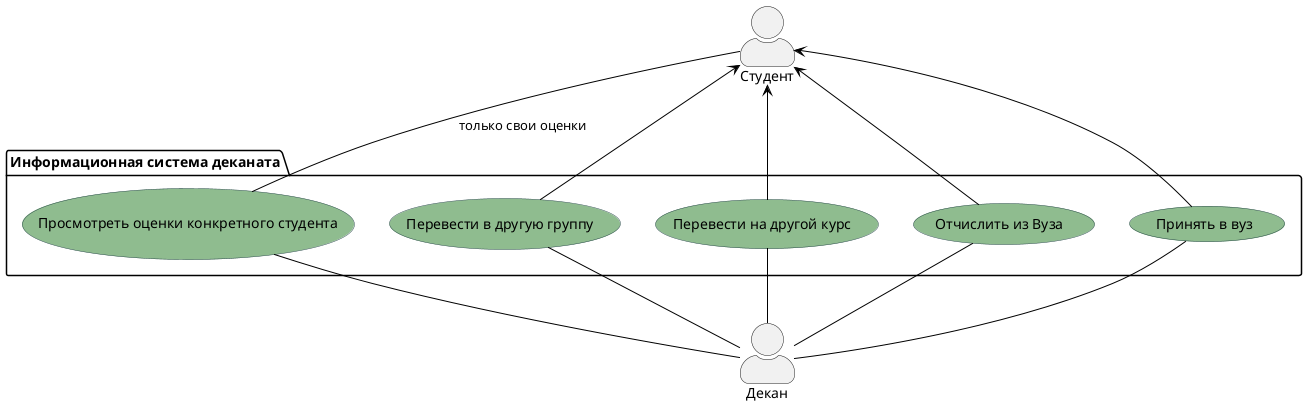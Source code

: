 @startuml kabanov1
skinparam usecase {
    BackgroundColor DarkSeaGreen
    BorderColor DarkSlateGray

    ArrowColor Black
    ActorBorderColor black
    ActorFontName Courier
}
skinparam actorStyle awesome
Студент as st

Декан as dk

package "Информационная система деканата" {
    usecase "Принять в вуз" as UC1
    usecase "Отчислить из Вуза " as UC2
    usecase "Перевести на другой курс " as UC3
    usecase "Перевести в другую группу " as UC4
    usecase "Просмотреть оценки конкретного студента" as UC5
}

st <--UC1
st <--UC2
st <--UC3
st <--UC4
st --UC5: только свои оценки

dk -up-UC1
dk -up-UC2
dk -up-UC3
dk -up-UC4
dk -up-UC5
@enduml